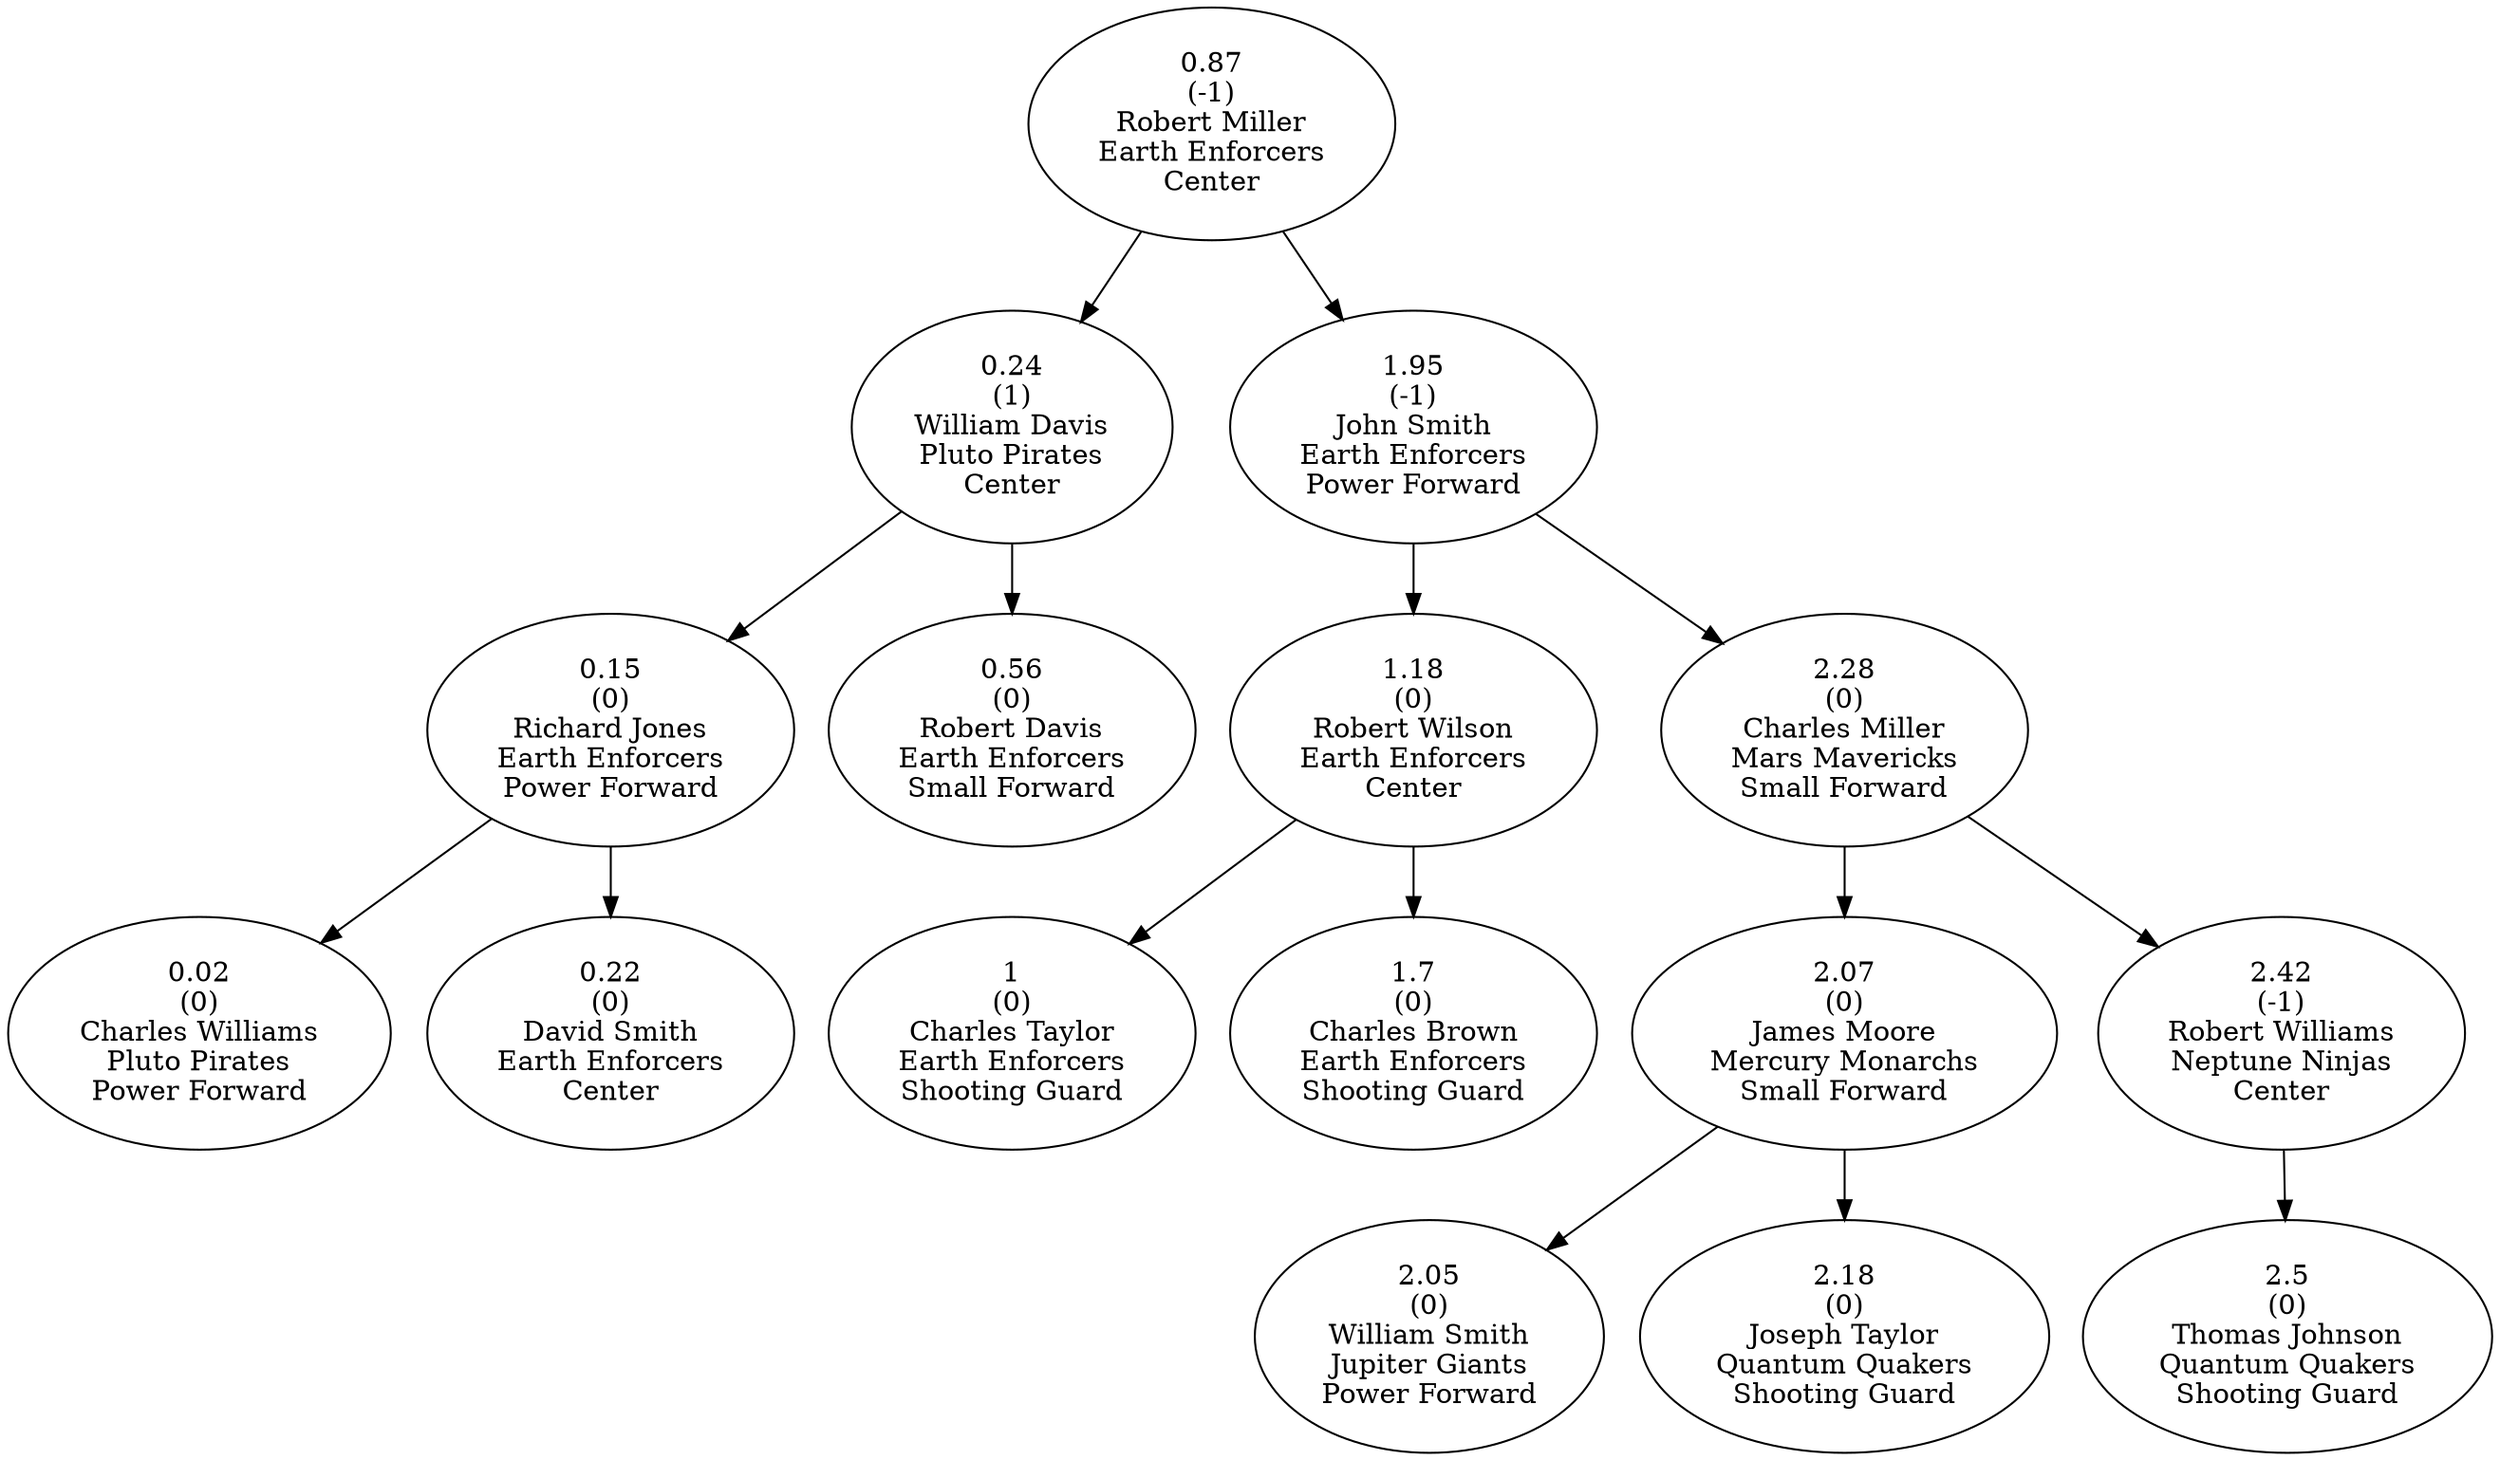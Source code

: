digraph AVLTree {
    node167 [label="0.87\n(-1)\nRobert Miller\nEarth Enforcers\nCenter"];
    node168 [label="0.24\n(1)\nWilliam Davis\nPluto Pirates\nCenter"];
    node169 [label="0.15\n(0)\nRichard Jones\nEarth Enforcers\nPower Forward"];
    node170 [label="0.02\n(0)\nCharles Williams\nPluto Pirates\nPower Forward"];
    node169 -> node170;
    node171 [label="0.22\n(0)\nDavid Smith\nEarth Enforcers\nCenter"];
    node169 -> node171;
    node168 -> node169;
    node172 [label="0.56\n(0)\nRobert Davis\nEarth Enforcers\nSmall Forward"];
    node168 -> node172;
    node167 -> node168;
    node173 [label="1.95\n(-1)\nJohn Smith\nEarth Enforcers\nPower Forward"];
    node174 [label="1.18\n(0)\nRobert Wilson\nEarth Enforcers\nCenter"];
    node175 [label="1\n(0)\nCharles Taylor\nEarth Enforcers\nShooting Guard"];
    node174 -> node175;
    node176 [label="1.7\n(0)\nCharles Brown\nEarth Enforcers\nShooting Guard"];
    node174 -> node176;
    node173 -> node174;
    node177 [label="2.28\n(0)\nCharles Miller\nMars Mavericks\nSmall Forward"];
    node178 [label="2.07\n(0)\nJames Moore\nMercury Monarchs\nSmall Forward"];
    node179 [label="2.05\n(0)\nWilliam Smith\nJupiter Giants\nPower Forward"];
    node178 -> node179;
    node180 [label="2.18\n(0)\nJoseph Taylor\nQuantum Quakers\nShooting Guard"];
    node178 -> node180;
    node177 -> node178;
    node181 [label="2.42\n(-1)\nRobert Williams\nNeptune Ninjas\nCenter"];
    node182 [label="2.5\n(0)\nThomas Johnson\nQuantum Quakers\nShooting Guard"];
    node181 -> node182;
    node177 -> node181;
    node173 -> node177;
    node167 -> node173;
}
